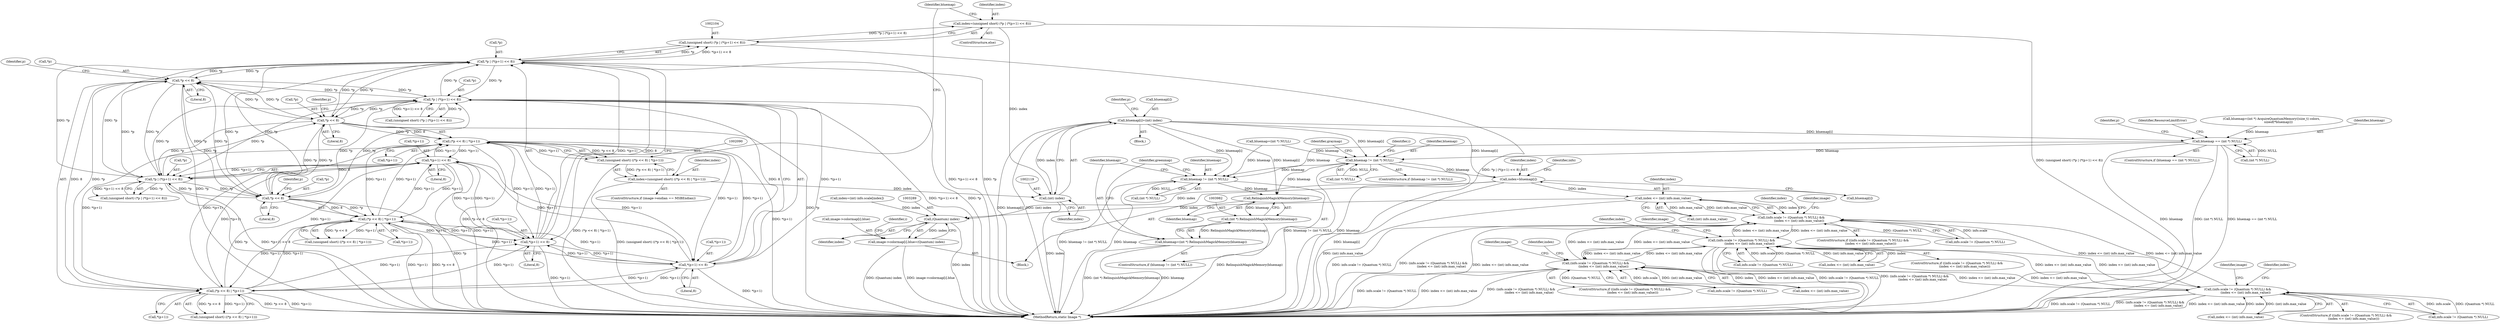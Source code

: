digraph "0_ImageMagick_9f375e7080a2c1044cd546854d0548b4bfb429d0@array" {
"1002114" [label="(Call,bluemap[i]=(int) index)"];
"1002118" [label="(Call,(int) index)"];
"1002101" [label="(Call,index=(unsigned short) (*p | (*(p+1) << 8)))"];
"1002103" [label="(Call,(unsigned short) (*p | (*(p+1) << 8)))"];
"1002105" [label="(Call,*p | (*(p+1) << 8))"];
"1001991" [label="(Call,*p << 8)"];
"1001903" [label="(Call,*p | (*(p+1) << 8))"];
"1002092" [label="(Call,*p << 8)"];
"1001890" [label="(Call,*p << 8)"];
"1002004" [label="(Call,*p | (*(p+1) << 8))"];
"1002007" [label="(Call,*(p+1) << 8)"];
"1001889" [label="(Call,(*p << 8) | *(p+1))"];
"1002108" [label="(Call,*(p+1) << 8)"];
"1002091" [label="(Call,(*p << 8) | *(p+1))"];
"1001990" [label="(Call,(*p << 8) | *(p+1))"];
"1001906" [label="(Call,*(p+1) << 8)"];
"1002087" [label="(Call,index=(unsigned short) ((*p << 8) | *(p+1)))"];
"1002089" [label="(Call,(unsigned short) ((*p << 8) | *(p+1)))"];
"1002058" [label="(Call,bluemap == (int *) NULL)"];
"1003233" [label="(Call,bluemap != (int *) NULL)"];
"1003250" [label="(Call,index=bluemap[i])"];
"1003264" [label="(Call,index <= (int) info.max_value)"];
"1003256" [label="(Call,(info.scale != (Quantum *) NULL) &&\n                (index <= (int) info.max_value))"];
"1003138" [label="(Call,(info.scale != (Quantum *) NULL) &&\n                (index <= (int) info.max_value))"];
"1003197" [label="(Call,(info.scale != (Quantum *) NULL) &&\n                (index <= (int) info.max_value))"];
"1003315" [label="(Call,(info.scale != (Quantum *) NULL) &&\n                (index <= (int) info.max_value))"];
"1003288" [label="(Call,(Quantum) index)"];
"1003280" [label="(Call,image->colormap[i].blue=(Quantum) index)"];
"1003974" [label="(Call,bluemap != (int *) NULL)"];
"1003983" [label="(Call,RelinquishMagickMemory(bluemap))"];
"1003981" [label="(Call,(int *) RelinquishMagickMemory(bluemap))"];
"1003979" [label="(Call,bluemap=(int *) RelinquishMagickMemory(bluemap))"];
"1001907" [label="(Call,*(p+1))"];
"1003196" [label="(ControlStructure,if ((info.scale != (Quantum *) NULL) &&\n                (index <= (int) info.max_value)))"];
"1003280" [label="(Call,image->colormap[i].blue=(Quantum) index)"];
"1003250" [label="(Call,index=bluemap[i])"];
"1001992" [label="(Call,*p)"];
"1003290" [label="(Identifier,index)"];
"1003256" [label="(Call,(info.scale != (Quantum *) NULL) &&\n                (index <= (int) info.max_value))"];
"1001994" [label="(Literal,8)"];
"1003139" [label="(Call,info.scale != (Quantum *) NULL)"];
"1002098" [label="(Identifier,p)"];
"1003293" [label="(Identifier,graymap)"];
"1003235" [label="(Call,(int *) NULL)"];
"1002122" [label="(Identifier,p)"];
"1003266" [label="(Call,(int) info.max_value)"];
"1003314" [label="(ControlStructure,if ((info.scale != (Quantum *) NULL) &&\n                (index <= (int) info.max_value)))"];
"1002118" [label="(Call,(int) index)"];
"1002060" [label="(Call,(int *) NULL)"];
"1002108" [label="(Call,*(p+1) << 8)"];
"1002064" [label="(Identifier,ResourceLimitError)"];
"1003343" [label="(Identifier,image)"];
"1003259" [label="(Identifier,info)"];
"1001911" [label="(Literal,8)"];
"1003271" [label="(Call,index=(int) info.scale[index])"];
"1003983" [label="(Call,RelinquishMagickMemory(bluemap))"];
"1001906" [label="(Call,*(p+1) << 8)"];
"1003984" [label="(Identifier,bluemap)"];
"1001890" [label="(Call,*p << 8)"];
"1003197" [label="(Call,(info.scale != (Quantum *) NULL) &&\n                (index <= (int) info.max_value))"];
"1003281" [label="(Call,image->colormap[i].blue)"];
"1002116" [label="(Identifier,bluemap)"];
"1003265" [label="(Identifier,index)"];
"1001991" [label="(Call,*p << 8)"];
"1002096" [label="(Call,*(p+1))"];
"1003225" [label="(Identifier,image)"];
"1003233" [label="(Call,bluemap != (int *) NULL)"];
"1002046" [label="(Call,bluemap=(int *) AcquireQuantumMemory((size_t) colors,\n              sizeof(*bluemap)))"];
"1002004" [label="(Call,*p | (*(p+1) << 8))"];
"1003272" [label="(Identifier,index)"];
"1003976" [label="(Call,(int *) NULL)"];
"1003232" [label="(ControlStructure,if (bluemap != (int *) NULL))"];
"1003249" [label="(Block,)"];
"1002080" [label="(Block,)"];
"1003198" [label="(Call,info.scale != (Quantum *) NULL)"];
"1002102" [label="(Identifier,index)"];
"1003166" [label="(Identifier,image)"];
"1002059" [label="(Identifier,bluemap)"];
"1003257" [label="(Call,info.scale != (Quantum *) NULL)"];
"1001901" [label="(Call,(unsigned short) (*p | (*(p+1) << 8)))"];
"1002088" [label="(Identifier,index)"];
"1003240" [label="(Identifier,i)"];
"1002093" [label="(Call,*p)"];
"1001988" [label="(Call,(unsigned short) ((*p << 8) | *(p+1)))"];
"1002087" [label="(Call,index=(unsigned short) ((*p << 8) | *(p+1)))"];
"1002007" [label="(Call,*(p+1) << 8)"];
"1002091" [label="(Call,(*p << 8) | *(p+1))"];
"1003981" [label="(Call,(int *) RelinquishMagickMemory(bluemap))"];
"1001887" [label="(Call,(unsigned short) ((*p << 8) | *(p+1)))"];
"1003251" [label="(Identifier,index)"];
"1002005" [label="(Call,*p)"];
"1003213" [label="(Identifier,index)"];
"1002103" [label="(Call,(unsigned short) (*p | (*(p+1) << 8)))"];
"1001896" [label="(Identifier,p)"];
"1001891" [label="(Call,*p)"];
"1001995" [label="(Call,*(p+1))"];
"1002120" [label="(Identifier,index)"];
"1002008" [label="(Call,*(p+1))"];
"1003205" [label="(Call,index <= (int) info.max_value)"];
"1003974" [label="(Call,bluemap != (int *) NULL)"];
"1001990" [label="(Call,(*p << 8) | *(p+1))"];
"1002012" [label="(Literal,8)"];
"1003288" [label="(Call,(Quantum) index)"];
"1001997" [label="(Identifier,p)"];
"1002101" [label="(Call,index=(unsigned short) (*p | (*(p+1) << 8)))"];
"1002067" [label="(Identifier,p)"];
"1001904" [label="(Call,*p)"];
"1002095" [label="(Literal,8)"];
"1003980" [label="(Identifier,bluemap)"];
"1003234" [label="(Identifier,bluemap)"];
"1002092" [label="(Call,*p << 8)"];
"1001903" [label="(Call,*p | (*(p+1) << 8))"];
"1003987" [label="(Identifier,greenmap)"];
"1002106" [label="(Call,*p)"];
"1003316" [label="(Call,info.scale != (Quantum *) NULL)"];
"1003248" [label="(Identifier,i)"];
"1003154" [label="(Identifier,index)"];
"1002057" [label="(ControlStructure,if (bluemap == (int *) NULL))"];
"1002058" [label="(Call,bluemap == (int *) NULL)"];
"1003323" [label="(Call,index <= (int) info.max_value)"];
"1002002" [label="(Call,(unsigned short) (*p | (*(p+1) << 8)))"];
"1000467" [label="(Call,bluemap=(int *) NULL)"];
"1003146" [label="(Call,index <= (int) info.max_value)"];
"1002114" [label="(Call,bluemap[i]=(int) index)"];
"1004016" [label="(MethodReturn,static Image *)"];
"1002100" [label="(ControlStructure,else)"];
"1001893" [label="(Literal,8)"];
"1002113" [label="(Literal,8)"];
"1003284" [label="(Identifier,image)"];
"1003975" [label="(Identifier,bluemap)"];
"1002081" [label="(ControlStructure,if (image->endian == MSBEndian))"];
"1003137" [label="(ControlStructure,if ((info.scale != (Quantum *) NULL) &&\n                (index <= (int) info.max_value)))"];
"1003138" [label="(Call,(info.scale != (Quantum *) NULL) &&\n                (index <= (int) info.max_value))"];
"1003252" [label="(Call,bluemap[i])"];
"1001889" [label="(Call,(*p << 8) | *(p+1))"];
"1003255" [label="(ControlStructure,if ((info.scale != (Quantum *) NULL) &&\n                (index <= (int) info.max_value)))"];
"1002089" [label="(Call,(unsigned short) ((*p << 8) | *(p+1)))"];
"1002105" [label="(Call,*p | (*(p+1) << 8))"];
"1003331" [label="(Identifier,index)"];
"1003973" [label="(ControlStructure,if (bluemap != (int *) NULL))"];
"1003315" [label="(Call,(info.scale != (Quantum *) NULL) &&\n                (index <= (int) info.max_value))"];
"1002115" [label="(Call,bluemap[i])"];
"1003979" [label="(Call,bluemap=(int *) RelinquishMagickMemory(bluemap))"];
"1002109" [label="(Call,*(p+1))"];
"1001894" [label="(Call,*(p+1))"];
"1003264" [label="(Call,index <= (int) info.max_value)"];
"1002114" -> "1002080"  [label="AST: "];
"1002114" -> "1002118"  [label="CFG: "];
"1002115" -> "1002114"  [label="AST: "];
"1002118" -> "1002114"  [label="AST: "];
"1002122" -> "1002114"  [label="CFG: "];
"1002114" -> "1004016"  [label="DDG: (int) index"];
"1002114" -> "1004016"  [label="DDG: bluemap[i]"];
"1002114" -> "1002058"  [label="DDG: bluemap[i]"];
"1002118" -> "1002114"  [label="DDG: index"];
"1002114" -> "1003233"  [label="DDG: bluemap[i]"];
"1002114" -> "1003250"  [label="DDG: bluemap[i]"];
"1002114" -> "1003974"  [label="DDG: bluemap[i]"];
"1002114" -> "1003983"  [label="DDG: bluemap[i]"];
"1002118" -> "1002120"  [label="CFG: "];
"1002119" -> "1002118"  [label="AST: "];
"1002120" -> "1002118"  [label="AST: "];
"1002118" -> "1004016"  [label="DDG: index"];
"1002101" -> "1002118"  [label="DDG: index"];
"1002087" -> "1002118"  [label="DDG: index"];
"1002101" -> "1002100"  [label="AST: "];
"1002101" -> "1002103"  [label="CFG: "];
"1002102" -> "1002101"  [label="AST: "];
"1002103" -> "1002101"  [label="AST: "];
"1002116" -> "1002101"  [label="CFG: "];
"1002101" -> "1004016"  [label="DDG: (unsigned short) (*p | (*(p+1) << 8))"];
"1002103" -> "1002101"  [label="DDG: *p | (*(p+1) << 8)"];
"1002103" -> "1002105"  [label="CFG: "];
"1002104" -> "1002103"  [label="AST: "];
"1002105" -> "1002103"  [label="AST: "];
"1002103" -> "1004016"  [label="DDG: *p | (*(p+1) << 8)"];
"1002105" -> "1002103"  [label="DDG: *p"];
"1002105" -> "1002103"  [label="DDG: *(p+1) << 8"];
"1002105" -> "1002108"  [label="CFG: "];
"1002106" -> "1002105"  [label="AST: "];
"1002108" -> "1002105"  [label="AST: "];
"1002105" -> "1004016"  [label="DDG: *(p+1) << 8"];
"1002105" -> "1004016"  [label="DDG: *p"];
"1002105" -> "1001890"  [label="DDG: *p"];
"1002105" -> "1001903"  [label="DDG: *p"];
"1002105" -> "1001991"  [label="DDG: *p"];
"1002105" -> "1002004"  [label="DDG: *p"];
"1002105" -> "1002092"  [label="DDG: *p"];
"1001991" -> "1002105"  [label="DDG: *p"];
"1001903" -> "1002105"  [label="DDG: *p"];
"1002092" -> "1002105"  [label="DDG: *p"];
"1001890" -> "1002105"  [label="DDG: *p"];
"1002004" -> "1002105"  [label="DDG: *p"];
"1002108" -> "1002105"  [label="DDG: *(p+1)"];
"1002108" -> "1002105"  [label="DDG: 8"];
"1001991" -> "1001990"  [label="AST: "];
"1001991" -> "1001994"  [label="CFG: "];
"1001992" -> "1001991"  [label="AST: "];
"1001994" -> "1001991"  [label="AST: "];
"1001997" -> "1001991"  [label="CFG: "];
"1001991" -> "1004016"  [label="DDG: *p"];
"1001991" -> "1001890"  [label="DDG: *p"];
"1001991" -> "1001903"  [label="DDG: *p"];
"1001991" -> "1001990"  [label="DDG: *p"];
"1001991" -> "1001990"  [label="DDG: 8"];
"1001903" -> "1001991"  [label="DDG: *p"];
"1002092" -> "1001991"  [label="DDG: *p"];
"1001890" -> "1001991"  [label="DDG: *p"];
"1002004" -> "1001991"  [label="DDG: *p"];
"1001991" -> "1002004"  [label="DDG: *p"];
"1001991" -> "1002092"  [label="DDG: *p"];
"1001903" -> "1001901"  [label="AST: "];
"1001903" -> "1001906"  [label="CFG: "];
"1001904" -> "1001903"  [label="AST: "];
"1001906" -> "1001903"  [label="AST: "];
"1001901" -> "1001903"  [label="CFG: "];
"1001903" -> "1004016"  [label="DDG: *p"];
"1001903" -> "1004016"  [label="DDG: *(p+1) << 8"];
"1001903" -> "1001890"  [label="DDG: *p"];
"1001903" -> "1001901"  [label="DDG: *p"];
"1001903" -> "1001901"  [label="DDG: *(p+1) << 8"];
"1002092" -> "1001903"  [label="DDG: *p"];
"1001890" -> "1001903"  [label="DDG: *p"];
"1002004" -> "1001903"  [label="DDG: *p"];
"1001906" -> "1001903"  [label="DDG: *(p+1)"];
"1001906" -> "1001903"  [label="DDG: 8"];
"1001903" -> "1002004"  [label="DDG: *p"];
"1001903" -> "1002092"  [label="DDG: *p"];
"1002092" -> "1002091"  [label="AST: "];
"1002092" -> "1002095"  [label="CFG: "];
"1002093" -> "1002092"  [label="AST: "];
"1002095" -> "1002092"  [label="AST: "];
"1002098" -> "1002092"  [label="CFG: "];
"1002092" -> "1004016"  [label="DDG: *p"];
"1002092" -> "1001890"  [label="DDG: *p"];
"1002092" -> "1002004"  [label="DDG: *p"];
"1002092" -> "1002091"  [label="DDG: *p"];
"1002092" -> "1002091"  [label="DDG: 8"];
"1001890" -> "1002092"  [label="DDG: *p"];
"1002004" -> "1002092"  [label="DDG: *p"];
"1001890" -> "1001889"  [label="AST: "];
"1001890" -> "1001893"  [label="CFG: "];
"1001891" -> "1001890"  [label="AST: "];
"1001893" -> "1001890"  [label="AST: "];
"1001896" -> "1001890"  [label="CFG: "];
"1001890" -> "1004016"  [label="DDG: *p"];
"1001890" -> "1001889"  [label="DDG: *p"];
"1001890" -> "1001889"  [label="DDG: 8"];
"1002004" -> "1001890"  [label="DDG: *p"];
"1001890" -> "1002004"  [label="DDG: *p"];
"1002004" -> "1002002"  [label="AST: "];
"1002004" -> "1002007"  [label="CFG: "];
"1002005" -> "1002004"  [label="AST: "];
"1002007" -> "1002004"  [label="AST: "];
"1002002" -> "1002004"  [label="CFG: "];
"1002004" -> "1004016"  [label="DDG: *(p+1) << 8"];
"1002004" -> "1004016"  [label="DDG: *p"];
"1002004" -> "1002002"  [label="DDG: *p"];
"1002004" -> "1002002"  [label="DDG: *(p+1) << 8"];
"1002007" -> "1002004"  [label="DDG: *(p+1)"];
"1002007" -> "1002004"  [label="DDG: 8"];
"1002007" -> "1002012"  [label="CFG: "];
"1002008" -> "1002007"  [label="AST: "];
"1002012" -> "1002007"  [label="AST: "];
"1002007" -> "1004016"  [label="DDG: *(p+1)"];
"1002007" -> "1001889"  [label="DDG: *(p+1)"];
"1002007" -> "1001906"  [label="DDG: *(p+1)"];
"1002007" -> "1001990"  [label="DDG: *(p+1)"];
"1001889" -> "1002007"  [label="DDG: *(p+1)"];
"1002108" -> "1002007"  [label="DDG: *(p+1)"];
"1002091" -> "1002007"  [label="DDG: *(p+1)"];
"1001990" -> "1002007"  [label="DDG: *(p+1)"];
"1001906" -> "1002007"  [label="DDG: *(p+1)"];
"1002007" -> "1002091"  [label="DDG: *(p+1)"];
"1002007" -> "1002108"  [label="DDG: *(p+1)"];
"1001889" -> "1001887"  [label="AST: "];
"1001889" -> "1001894"  [label="CFG: "];
"1001894" -> "1001889"  [label="AST: "];
"1001887" -> "1001889"  [label="CFG: "];
"1001889" -> "1004016"  [label="DDG: *(p+1)"];
"1001889" -> "1004016"  [label="DDG: *p << 8"];
"1001889" -> "1001887"  [label="DDG: *p << 8"];
"1001889" -> "1001887"  [label="DDG: *(p+1)"];
"1002108" -> "1001889"  [label="DDG: *(p+1)"];
"1002091" -> "1001889"  [label="DDG: *(p+1)"];
"1001990" -> "1001889"  [label="DDG: *(p+1)"];
"1001906" -> "1001889"  [label="DDG: *(p+1)"];
"1001889" -> "1001906"  [label="DDG: *(p+1)"];
"1001889" -> "1001990"  [label="DDG: *(p+1)"];
"1001889" -> "1002091"  [label="DDG: *(p+1)"];
"1001889" -> "1002108"  [label="DDG: *(p+1)"];
"1002108" -> "1002113"  [label="CFG: "];
"1002109" -> "1002108"  [label="AST: "];
"1002113" -> "1002108"  [label="AST: "];
"1002108" -> "1004016"  [label="DDG: *(p+1)"];
"1002108" -> "1001906"  [label="DDG: *(p+1)"];
"1002108" -> "1001990"  [label="DDG: *(p+1)"];
"1002108" -> "1002091"  [label="DDG: *(p+1)"];
"1002091" -> "1002108"  [label="DDG: *(p+1)"];
"1001990" -> "1002108"  [label="DDG: *(p+1)"];
"1001906" -> "1002108"  [label="DDG: *(p+1)"];
"1002091" -> "1002089"  [label="AST: "];
"1002091" -> "1002096"  [label="CFG: "];
"1002096" -> "1002091"  [label="AST: "];
"1002089" -> "1002091"  [label="CFG: "];
"1002091" -> "1004016"  [label="DDG: *p << 8"];
"1002091" -> "1004016"  [label="DDG: *(p+1)"];
"1002091" -> "1001906"  [label="DDG: *(p+1)"];
"1002091" -> "1001990"  [label="DDG: *(p+1)"];
"1002091" -> "1002089"  [label="DDG: *p << 8"];
"1002091" -> "1002089"  [label="DDG: *(p+1)"];
"1001990" -> "1002091"  [label="DDG: *(p+1)"];
"1001906" -> "1002091"  [label="DDG: *(p+1)"];
"1001990" -> "1001988"  [label="AST: "];
"1001990" -> "1001995"  [label="CFG: "];
"1001995" -> "1001990"  [label="AST: "];
"1001988" -> "1001990"  [label="CFG: "];
"1001990" -> "1004016"  [label="DDG: *p << 8"];
"1001990" -> "1004016"  [label="DDG: *(p+1)"];
"1001990" -> "1001906"  [label="DDG: *(p+1)"];
"1001990" -> "1001988"  [label="DDG: *p << 8"];
"1001990" -> "1001988"  [label="DDG: *(p+1)"];
"1001906" -> "1001990"  [label="DDG: *(p+1)"];
"1001906" -> "1001911"  [label="CFG: "];
"1001907" -> "1001906"  [label="AST: "];
"1001911" -> "1001906"  [label="AST: "];
"1001906" -> "1004016"  [label="DDG: *(p+1)"];
"1002087" -> "1002081"  [label="AST: "];
"1002087" -> "1002089"  [label="CFG: "];
"1002088" -> "1002087"  [label="AST: "];
"1002089" -> "1002087"  [label="AST: "];
"1002116" -> "1002087"  [label="CFG: "];
"1002087" -> "1004016"  [label="DDG: (unsigned short) ((*p << 8) | *(p+1))"];
"1002089" -> "1002087"  [label="DDG: (*p << 8) | *(p+1)"];
"1002090" -> "1002089"  [label="AST: "];
"1002089" -> "1004016"  [label="DDG: (*p << 8) | *(p+1)"];
"1002058" -> "1002057"  [label="AST: "];
"1002058" -> "1002060"  [label="CFG: "];
"1002059" -> "1002058"  [label="AST: "];
"1002060" -> "1002058"  [label="AST: "];
"1002064" -> "1002058"  [label="CFG: "];
"1002067" -> "1002058"  [label="CFG: "];
"1002058" -> "1004016"  [label="DDG: (int *) NULL"];
"1002058" -> "1004016"  [label="DDG: bluemap == (int *) NULL"];
"1002058" -> "1004016"  [label="DDG: bluemap"];
"1002046" -> "1002058"  [label="DDG: bluemap"];
"1002060" -> "1002058"  [label="DDG: NULL"];
"1002058" -> "1003233"  [label="DDG: bluemap"];
"1002058" -> "1003974"  [label="DDG: bluemap"];
"1003233" -> "1003232"  [label="AST: "];
"1003233" -> "1003235"  [label="CFG: "];
"1003234" -> "1003233"  [label="AST: "];
"1003235" -> "1003233"  [label="AST: "];
"1003240" -> "1003233"  [label="CFG: "];
"1003293" -> "1003233"  [label="CFG: "];
"1003233" -> "1004016"  [label="DDG: bluemap"];
"1003233" -> "1004016"  [label="DDG: bluemap != (int *) NULL"];
"1000467" -> "1003233"  [label="DDG: bluemap"];
"1003235" -> "1003233"  [label="DDG: NULL"];
"1003233" -> "1003250"  [label="DDG: bluemap"];
"1003233" -> "1003974"  [label="DDG: bluemap"];
"1003233" -> "1003983"  [label="DDG: bluemap"];
"1003250" -> "1003249"  [label="AST: "];
"1003250" -> "1003252"  [label="CFG: "];
"1003251" -> "1003250"  [label="AST: "];
"1003252" -> "1003250"  [label="AST: "];
"1003259" -> "1003250"  [label="CFG: "];
"1003250" -> "1004016"  [label="DDG: bluemap[i]"];
"1003250" -> "1003264"  [label="DDG: index"];
"1003250" -> "1003288"  [label="DDG: index"];
"1003264" -> "1003256"  [label="AST: "];
"1003264" -> "1003266"  [label="CFG: "];
"1003265" -> "1003264"  [label="AST: "];
"1003266" -> "1003264"  [label="AST: "];
"1003256" -> "1003264"  [label="CFG: "];
"1003264" -> "1004016"  [label="DDG: (int) info.max_value"];
"1003264" -> "1003256"  [label="DDG: index"];
"1003264" -> "1003256"  [label="DDG: (int) info.max_value"];
"1003266" -> "1003264"  [label="DDG: info.max_value"];
"1003264" -> "1003288"  [label="DDG: index"];
"1003256" -> "1003255"  [label="AST: "];
"1003256" -> "1003257"  [label="CFG: "];
"1003257" -> "1003256"  [label="AST: "];
"1003272" -> "1003256"  [label="CFG: "];
"1003284" -> "1003256"  [label="CFG: "];
"1003256" -> "1004016"  [label="DDG: info.scale != (Quantum *) NULL"];
"1003256" -> "1004016"  [label="DDG: (info.scale != (Quantum *) NULL) &&\n                (index <= (int) info.max_value)"];
"1003256" -> "1004016"  [label="DDG: index <= (int) info.max_value"];
"1003256" -> "1003138"  [label="DDG: index <= (int) info.max_value"];
"1003256" -> "1003197"  [label="DDG: index <= (int) info.max_value"];
"1003257" -> "1003256"  [label="DDG: info.scale"];
"1003257" -> "1003256"  [label="DDG: (Quantum *) NULL"];
"1003138" -> "1003256"  [label="DDG: index <= (int) info.max_value"];
"1003197" -> "1003256"  [label="DDG: index <= (int) info.max_value"];
"1003315" -> "1003256"  [label="DDG: index <= (int) info.max_value"];
"1003256" -> "1003315"  [label="DDG: index <= (int) info.max_value"];
"1003138" -> "1003137"  [label="AST: "];
"1003138" -> "1003139"  [label="CFG: "];
"1003138" -> "1003146"  [label="CFG: "];
"1003139" -> "1003138"  [label="AST: "];
"1003146" -> "1003138"  [label="AST: "];
"1003154" -> "1003138"  [label="CFG: "];
"1003166" -> "1003138"  [label="CFG: "];
"1003138" -> "1004016"  [label="DDG: index <= (int) info.max_value"];
"1003138" -> "1004016"  [label="DDG: info.scale != (Quantum *) NULL"];
"1003138" -> "1004016"  [label="DDG: (info.scale != (Quantum *) NULL) &&\n                (index <= (int) info.max_value)"];
"1003139" -> "1003138"  [label="DDG: info.scale"];
"1003139" -> "1003138"  [label="DDG: (Quantum *) NULL"];
"1003146" -> "1003138"  [label="DDG: index"];
"1003146" -> "1003138"  [label="DDG: (int) info.max_value"];
"1003197" -> "1003138"  [label="DDG: index <= (int) info.max_value"];
"1003315" -> "1003138"  [label="DDG: index <= (int) info.max_value"];
"1003138" -> "1003197"  [label="DDG: index <= (int) info.max_value"];
"1003138" -> "1003315"  [label="DDG: index <= (int) info.max_value"];
"1003197" -> "1003196"  [label="AST: "];
"1003197" -> "1003198"  [label="CFG: "];
"1003197" -> "1003205"  [label="CFG: "];
"1003198" -> "1003197"  [label="AST: "];
"1003205" -> "1003197"  [label="AST: "];
"1003213" -> "1003197"  [label="CFG: "];
"1003225" -> "1003197"  [label="CFG: "];
"1003197" -> "1004016"  [label="DDG: (info.scale != (Quantum *) NULL) &&\n                (index <= (int) info.max_value)"];
"1003197" -> "1004016"  [label="DDG: info.scale != (Quantum *) NULL"];
"1003197" -> "1004016"  [label="DDG: index <= (int) info.max_value"];
"1003198" -> "1003197"  [label="DDG: info.scale"];
"1003198" -> "1003197"  [label="DDG: (Quantum *) NULL"];
"1003315" -> "1003197"  [label="DDG: index <= (int) info.max_value"];
"1003205" -> "1003197"  [label="DDG: index"];
"1003205" -> "1003197"  [label="DDG: (int) info.max_value"];
"1003197" -> "1003315"  [label="DDG: index <= (int) info.max_value"];
"1003315" -> "1003314"  [label="AST: "];
"1003315" -> "1003316"  [label="CFG: "];
"1003315" -> "1003323"  [label="CFG: "];
"1003316" -> "1003315"  [label="AST: "];
"1003323" -> "1003315"  [label="AST: "];
"1003331" -> "1003315"  [label="CFG: "];
"1003343" -> "1003315"  [label="CFG: "];
"1003315" -> "1004016"  [label="DDG: (info.scale != (Quantum *) NULL) &&\n                (index <= (int) info.max_value)"];
"1003315" -> "1004016"  [label="DDG: index <= (int) info.max_value"];
"1003315" -> "1004016"  [label="DDG: info.scale != (Quantum *) NULL"];
"1003316" -> "1003315"  [label="DDG: info.scale"];
"1003316" -> "1003315"  [label="DDG: (Quantum *) NULL"];
"1003323" -> "1003315"  [label="DDG: index"];
"1003323" -> "1003315"  [label="DDG: (int) info.max_value"];
"1003288" -> "1003280"  [label="AST: "];
"1003288" -> "1003290"  [label="CFG: "];
"1003289" -> "1003288"  [label="AST: "];
"1003290" -> "1003288"  [label="AST: "];
"1003280" -> "1003288"  [label="CFG: "];
"1003288" -> "1004016"  [label="DDG: index"];
"1003288" -> "1003280"  [label="DDG: index"];
"1003271" -> "1003288"  [label="DDG: index"];
"1003280" -> "1003249"  [label="AST: "];
"1003281" -> "1003280"  [label="AST: "];
"1003248" -> "1003280"  [label="CFG: "];
"1003280" -> "1004016"  [label="DDG: (Quantum) index"];
"1003280" -> "1004016"  [label="DDG: image->colormap[i].blue"];
"1003974" -> "1003973"  [label="AST: "];
"1003974" -> "1003976"  [label="CFG: "];
"1003975" -> "1003974"  [label="AST: "];
"1003976" -> "1003974"  [label="AST: "];
"1003980" -> "1003974"  [label="CFG: "];
"1003987" -> "1003974"  [label="CFG: "];
"1003974" -> "1004016"  [label="DDG: bluemap != (int *) NULL"];
"1003974" -> "1004016"  [label="DDG: bluemap"];
"1000467" -> "1003974"  [label="DDG: bluemap"];
"1003976" -> "1003974"  [label="DDG: NULL"];
"1003974" -> "1003983"  [label="DDG: bluemap"];
"1003983" -> "1003981"  [label="AST: "];
"1003983" -> "1003984"  [label="CFG: "];
"1003984" -> "1003983"  [label="AST: "];
"1003981" -> "1003983"  [label="CFG: "];
"1003983" -> "1003981"  [label="DDG: bluemap"];
"1003981" -> "1003979"  [label="AST: "];
"1003982" -> "1003981"  [label="AST: "];
"1003979" -> "1003981"  [label="CFG: "];
"1003981" -> "1004016"  [label="DDG: RelinquishMagickMemory(bluemap)"];
"1003981" -> "1003979"  [label="DDG: RelinquishMagickMemory(bluemap)"];
"1003979" -> "1003973"  [label="AST: "];
"1003980" -> "1003979"  [label="AST: "];
"1003987" -> "1003979"  [label="CFG: "];
"1003979" -> "1004016"  [label="DDG: (int *) RelinquishMagickMemory(bluemap)"];
"1003979" -> "1004016"  [label="DDG: bluemap"];
}
